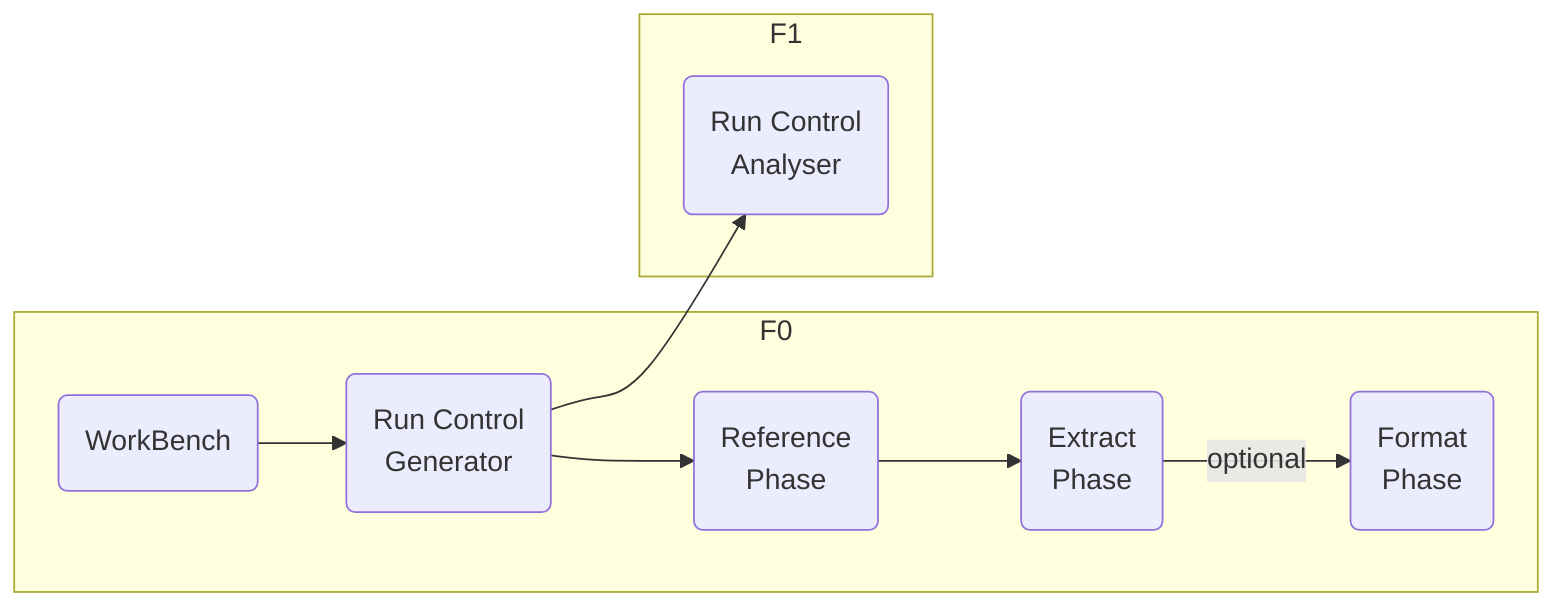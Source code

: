 flowchart LR
    subgraph F0
        direction LR
        A(WorkBench) --> B(Run Control<br/>Generator)
        B --> C(Reference<br/>Phase)
        C --> D(Extract<br/>Phase)
        D -->|optional| E(Format<br/>Phase)
    end
    subgraph F1
        direction TB
        B --> F(Run Control<br/>Analyser)
    end
%%    B--> (down) RCA(Run Control<br/>Analyser) (down)